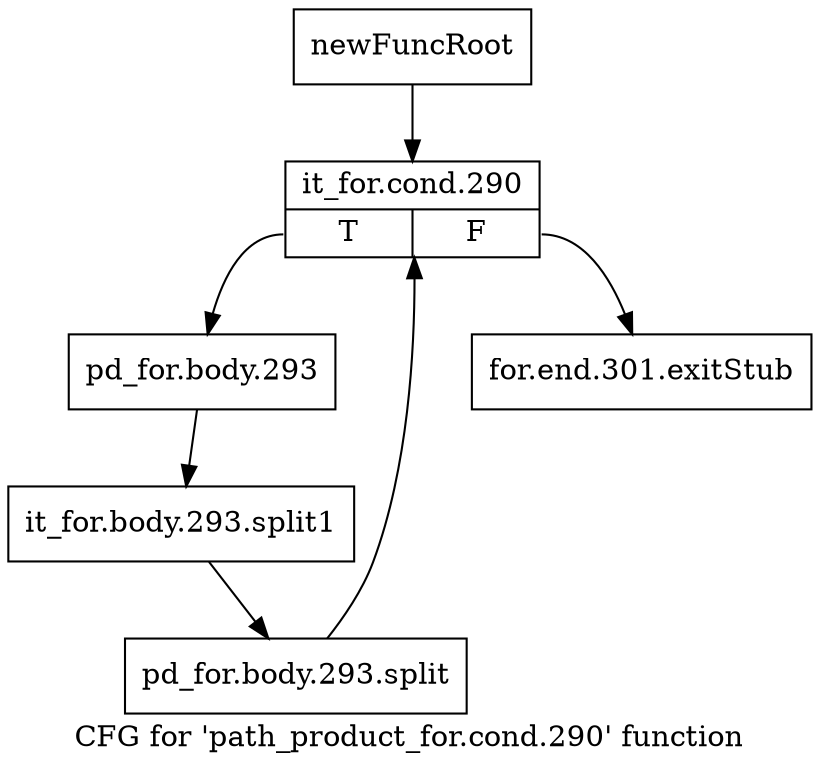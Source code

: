 digraph "CFG for 'path_product_for.cond.290' function" {
	label="CFG for 'path_product_for.cond.290' function";

	Node0x1a09ca0 [shape=record,label="{newFuncRoot}"];
	Node0x1a09ca0 -> Node0x1a09d40;
	Node0x1a09cf0 [shape=record,label="{for.end.301.exitStub}"];
	Node0x1a09d40 [shape=record,label="{it_for.cond.290|{<s0>T|<s1>F}}"];
	Node0x1a09d40:s0 -> Node0x1a09d90;
	Node0x1a09d40:s1 -> Node0x1a09cf0;
	Node0x1a09d90 [shape=record,label="{pd_for.body.293}"];
	Node0x1a09d90 -> Node0x1c75440;
	Node0x1c75440 [shape=record,label="{it_for.body.293.split1}"];
	Node0x1c75440 -> Node0x1c732d0;
	Node0x1c732d0 [shape=record,label="{pd_for.body.293.split}"];
	Node0x1c732d0 -> Node0x1a09d40;
}
